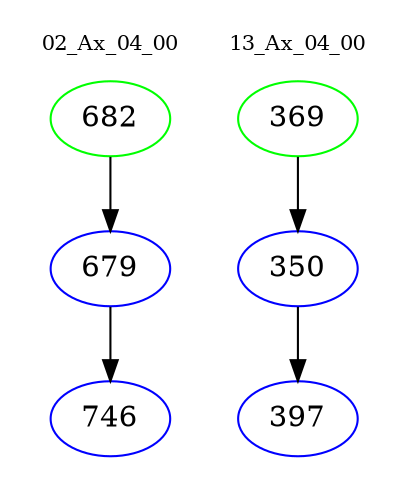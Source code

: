 digraph{
subgraph cluster_0 {
color = white
label = "02_Ax_04_00";
fontsize=10;
T0_682 [label="682", color="green"]
T0_682 -> T0_679 [color="black"]
T0_679 [label="679", color="blue"]
T0_679 -> T0_746 [color="black"]
T0_746 [label="746", color="blue"]
}
subgraph cluster_1 {
color = white
label = "13_Ax_04_00";
fontsize=10;
T1_369 [label="369", color="green"]
T1_369 -> T1_350 [color="black"]
T1_350 [label="350", color="blue"]
T1_350 -> T1_397 [color="black"]
T1_397 [label="397", color="blue"]
}
}
